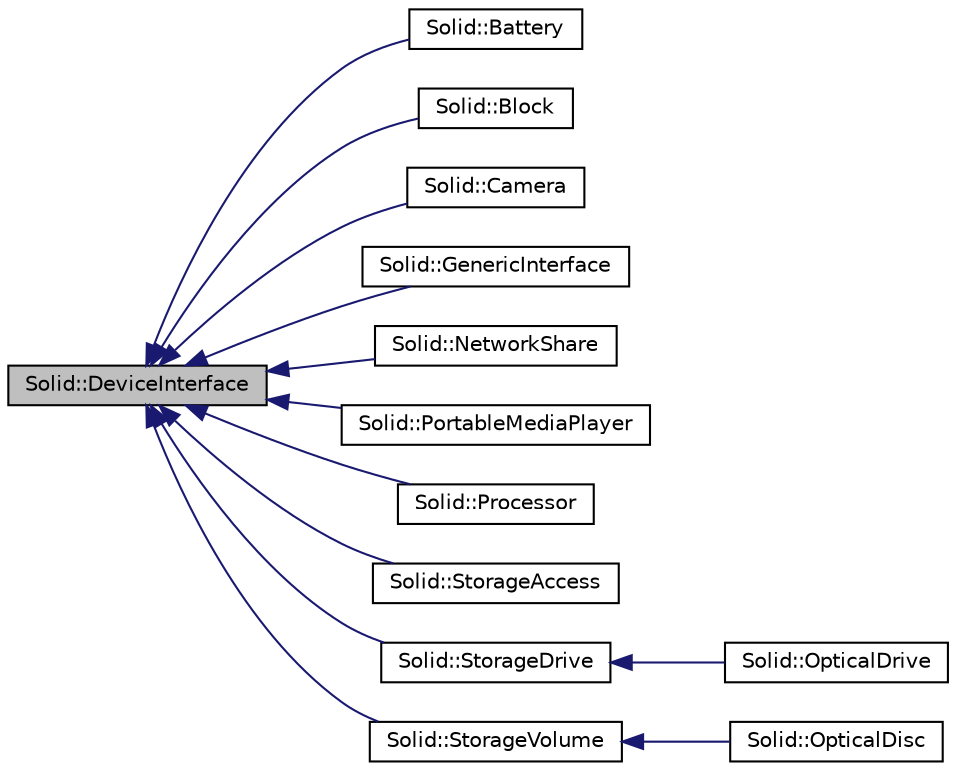 digraph "Solid::DeviceInterface"
{
  edge [fontname="Helvetica",fontsize="10",labelfontname="Helvetica",labelfontsize="10"];
  node [fontname="Helvetica",fontsize="10",shape=record];
  rankdir="LR";
  Node0 [label="Solid::DeviceInterface",height=0.2,width=0.4,color="black", fillcolor="grey75", style="filled", fontcolor="black"];
  Node0 -> Node1 [dir="back",color="midnightblue",fontsize="10",style="solid",fontname="Helvetica"];
  Node1 [label="Solid::Battery",height=0.2,width=0.4,color="black", fillcolor="white", style="filled",URL="$classSolid_1_1Battery.html",tooltip="This device interface is available on batteries. "];
  Node0 -> Node2 [dir="back",color="midnightblue",fontsize="10",style="solid",fontname="Helvetica"];
  Node2 [label="Solid::Block",height=0.2,width=0.4,color="black", fillcolor="white", style="filled",URL="$classSolid_1_1Block.html",tooltip="This device interface is available on block devices. "];
  Node0 -> Node3 [dir="back",color="midnightblue",fontsize="10",style="solid",fontname="Helvetica"];
  Node3 [label="Solid::Camera",height=0.2,width=0.4,color="black", fillcolor="white", style="filled",URL="$classSolid_1_1Camera.html",tooltip="This device interface is available on digital camera devices. "];
  Node0 -> Node4 [dir="back",color="midnightblue",fontsize="10",style="solid",fontname="Helvetica"];
  Node4 [label="Solid::GenericInterface",height=0.2,width=0.4,color="black", fillcolor="white", style="filled",URL="$classSolid_1_1GenericInterface.html",tooltip="Generic interface to deal with a device. "];
  Node0 -> Node5 [dir="back",color="midnightblue",fontsize="10",style="solid",fontname="Helvetica"];
  Node5 [label="Solid::NetworkShare",height=0.2,width=0.4,color="black", fillcolor="white", style="filled",URL="$classSolid_1_1NetworkShare.html",tooltip="NetworkShare interface. "];
  Node0 -> Node6 [dir="back",color="midnightblue",fontsize="10",style="solid",fontname="Helvetica"];
  Node6 [label="Solid::PortableMediaPlayer",height=0.2,width=0.4,color="black", fillcolor="white", style="filled",URL="$classSolid_1_1PortableMediaPlayer.html",tooltip="This class implements Portable Media Player device interface and represents a portable media player a..."];
  Node0 -> Node7 [dir="back",color="midnightblue",fontsize="10",style="solid",fontname="Helvetica"];
  Node7 [label="Solid::Processor",height=0.2,width=0.4,color="black", fillcolor="white", style="filled",URL="$classSolid_1_1Processor.html",tooltip="This device interface is available on processors. "];
  Node0 -> Node8 [dir="back",color="midnightblue",fontsize="10",style="solid",fontname="Helvetica"];
  Node8 [label="Solid::StorageAccess",height=0.2,width=0.4,color="black", fillcolor="white", style="filled",URL="$classSolid_1_1StorageAccess.html",tooltip="This device interface is available on volume devices to access them (i.e. "];
  Node0 -> Node9 [dir="back",color="midnightblue",fontsize="10",style="solid",fontname="Helvetica"];
  Node9 [label="Solid::StorageDrive",height=0.2,width=0.4,color="black", fillcolor="white", style="filled",URL="$classSolid_1_1StorageDrive.html",tooltip="This device interface is available on storage devices. "];
  Node9 -> Node10 [dir="back",color="midnightblue",fontsize="10",style="solid",fontname="Helvetica"];
  Node10 [label="Solid::OpticalDrive",height=0.2,width=0.4,color="black", fillcolor="white", style="filled",URL="$classSolid_1_1OpticalDrive.html",tooltip="This device interface is available on CD-R*,DVD*,Blu-Ray,HD-DVD drives. "];
  Node0 -> Node11 [dir="back",color="midnightblue",fontsize="10",style="solid",fontname="Helvetica"];
  Node11 [label="Solid::StorageVolume",height=0.2,width=0.4,color="black", fillcolor="white", style="filled",URL="$classSolid_1_1StorageVolume.html",tooltip="This device interface is available on volume devices. "];
  Node11 -> Node12 [dir="back",color="midnightblue",fontsize="10",style="solid",fontname="Helvetica"];
  Node12 [label="Solid::OpticalDisc",height=0.2,width=0.4,color="black", fillcolor="white", style="filled",URL="$classSolid_1_1OpticalDisc.html",tooltip="This device interface is available on optical discs. "];
}
